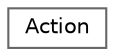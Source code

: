 digraph "Graphical Class Hierarchy"
{
 // INTERACTIVE_SVG=YES
 // LATEX_PDF_SIZE
  bgcolor="transparent";
  edge [fontname=Helvetica,fontsize=10,labelfontname=Helvetica,labelfontsize=10];
  node [fontname=Helvetica,fontsize=10,shape=box,height=0.2,width=0.4];
  rankdir="LR";
  Node0 [id="Node000000",label="Action",height=0.2,width=0.4,color="grey40", fillcolor="white", style="filled",URL="$classAction.html",tooltip="Represents an abstract action that can be performed on a state."];
}
